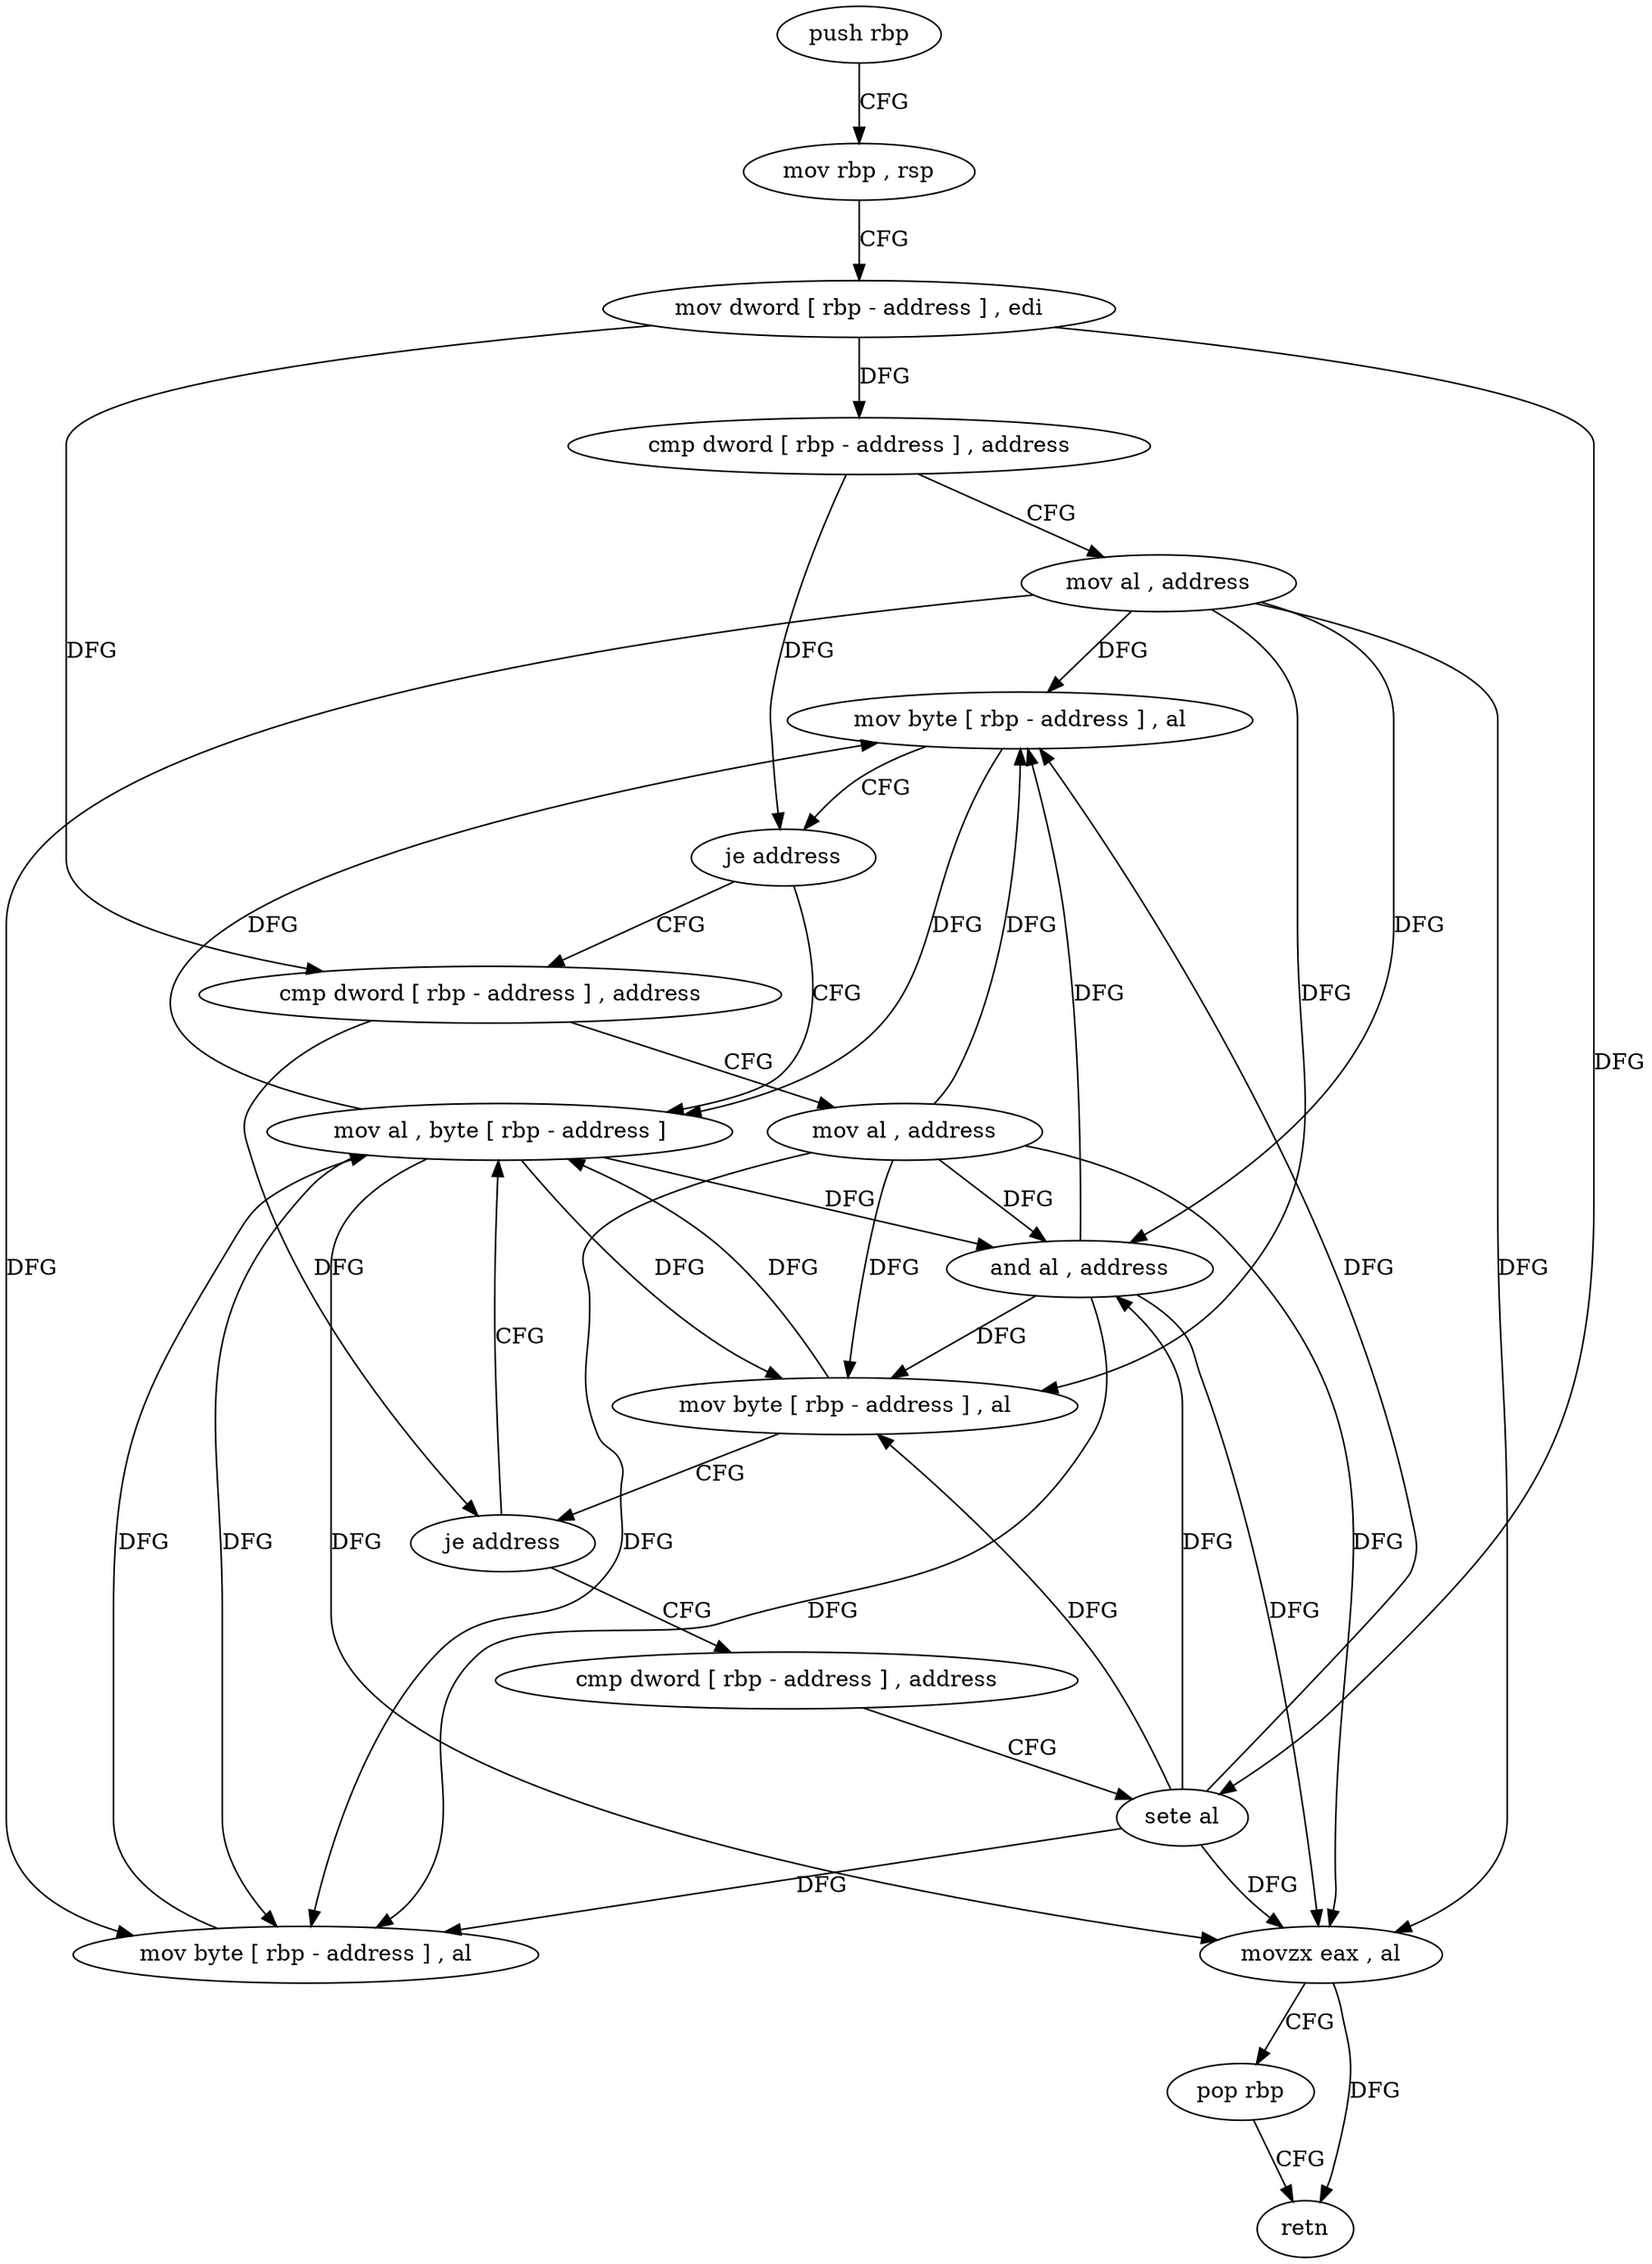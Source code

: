 digraph "func" {
"4211392" [label = "push rbp" ]
"4211393" [label = "mov rbp , rsp" ]
"4211396" [label = "mov dword [ rbp - address ] , edi" ]
"4211399" [label = "cmp dword [ rbp - address ] , address" ]
"4211403" [label = "mov al , address" ]
"4211405" [label = "mov byte [ rbp - address ] , al" ]
"4211408" [label = "je address" ]
"4211439" [label = "mov al , byte [ rbp - address ]" ]
"4211414" [label = "cmp dword [ rbp - address ] , address" ]
"4211442" [label = "and al , address" ]
"4211444" [label = "movzx eax , al" ]
"4211447" [label = "pop rbp" ]
"4211448" [label = "retn" ]
"4211418" [label = "mov al , address" ]
"4211420" [label = "mov byte [ rbp - address ] , al" ]
"4211423" [label = "je address" ]
"4211429" [label = "cmp dword [ rbp - address ] , address" ]
"4211433" [label = "sete al" ]
"4211436" [label = "mov byte [ rbp - address ] , al" ]
"4211392" -> "4211393" [ label = "CFG" ]
"4211393" -> "4211396" [ label = "CFG" ]
"4211396" -> "4211399" [ label = "DFG" ]
"4211396" -> "4211414" [ label = "DFG" ]
"4211396" -> "4211433" [ label = "DFG" ]
"4211399" -> "4211403" [ label = "CFG" ]
"4211399" -> "4211408" [ label = "DFG" ]
"4211403" -> "4211405" [ label = "DFG" ]
"4211403" -> "4211442" [ label = "DFG" ]
"4211403" -> "4211444" [ label = "DFG" ]
"4211403" -> "4211420" [ label = "DFG" ]
"4211403" -> "4211436" [ label = "DFG" ]
"4211405" -> "4211408" [ label = "CFG" ]
"4211405" -> "4211439" [ label = "DFG" ]
"4211408" -> "4211439" [ label = "CFG" ]
"4211408" -> "4211414" [ label = "CFG" ]
"4211439" -> "4211442" [ label = "DFG" ]
"4211439" -> "4211405" [ label = "DFG" ]
"4211439" -> "4211444" [ label = "DFG" ]
"4211439" -> "4211420" [ label = "DFG" ]
"4211439" -> "4211436" [ label = "DFG" ]
"4211414" -> "4211418" [ label = "CFG" ]
"4211414" -> "4211423" [ label = "DFG" ]
"4211442" -> "4211444" [ label = "DFG" ]
"4211442" -> "4211405" [ label = "DFG" ]
"4211442" -> "4211420" [ label = "DFG" ]
"4211442" -> "4211436" [ label = "DFG" ]
"4211444" -> "4211447" [ label = "CFG" ]
"4211444" -> "4211448" [ label = "DFG" ]
"4211447" -> "4211448" [ label = "CFG" ]
"4211418" -> "4211420" [ label = "DFG" ]
"4211418" -> "4211405" [ label = "DFG" ]
"4211418" -> "4211442" [ label = "DFG" ]
"4211418" -> "4211444" [ label = "DFG" ]
"4211418" -> "4211436" [ label = "DFG" ]
"4211420" -> "4211423" [ label = "CFG" ]
"4211420" -> "4211439" [ label = "DFG" ]
"4211423" -> "4211439" [ label = "CFG" ]
"4211423" -> "4211429" [ label = "CFG" ]
"4211429" -> "4211433" [ label = "CFG" ]
"4211433" -> "4211436" [ label = "DFG" ]
"4211433" -> "4211405" [ label = "DFG" ]
"4211433" -> "4211442" [ label = "DFG" ]
"4211433" -> "4211444" [ label = "DFG" ]
"4211433" -> "4211420" [ label = "DFG" ]
"4211436" -> "4211439" [ label = "DFG" ]
}
